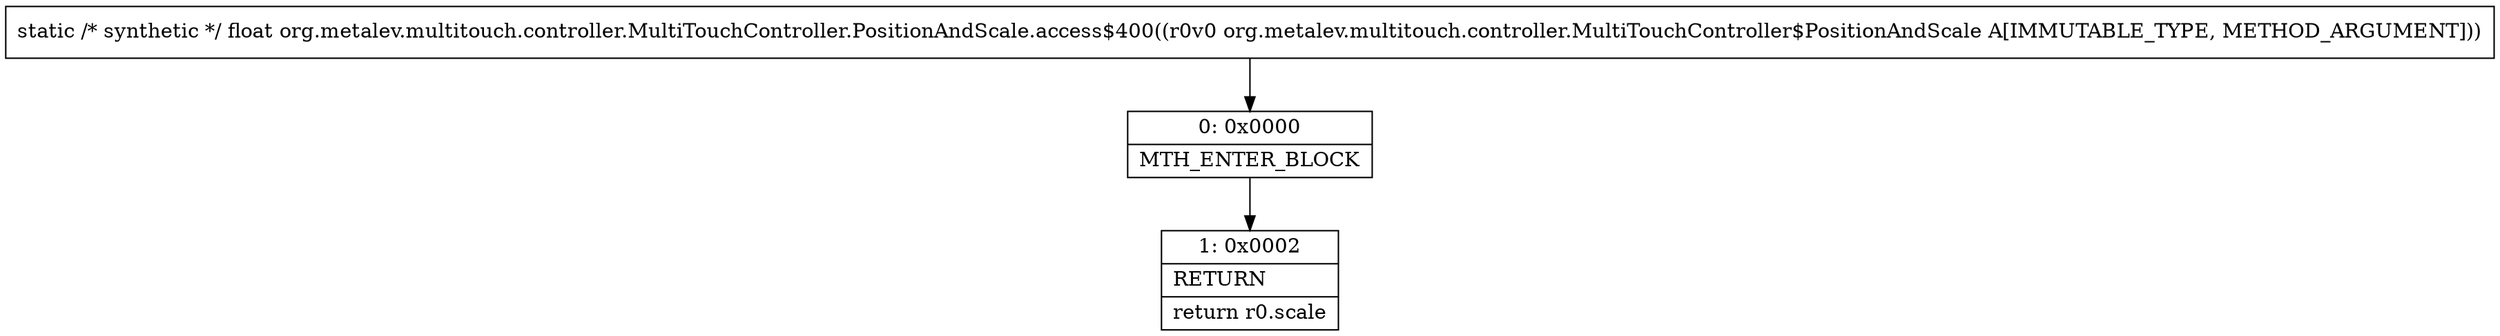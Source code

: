 digraph "CFG fororg.metalev.multitouch.controller.MultiTouchController.PositionAndScale.access$400(Lorg\/metalev\/multitouch\/controller\/MultiTouchController$PositionAndScale;)F" {
Node_0 [shape=record,label="{0\:\ 0x0000|MTH_ENTER_BLOCK\l}"];
Node_1 [shape=record,label="{1\:\ 0x0002|RETURN\l|return r0.scale\l}"];
MethodNode[shape=record,label="{static \/* synthetic *\/ float org.metalev.multitouch.controller.MultiTouchController.PositionAndScale.access$400((r0v0 org.metalev.multitouch.controller.MultiTouchController$PositionAndScale A[IMMUTABLE_TYPE, METHOD_ARGUMENT])) }"];
MethodNode -> Node_0;
Node_0 -> Node_1;
}


